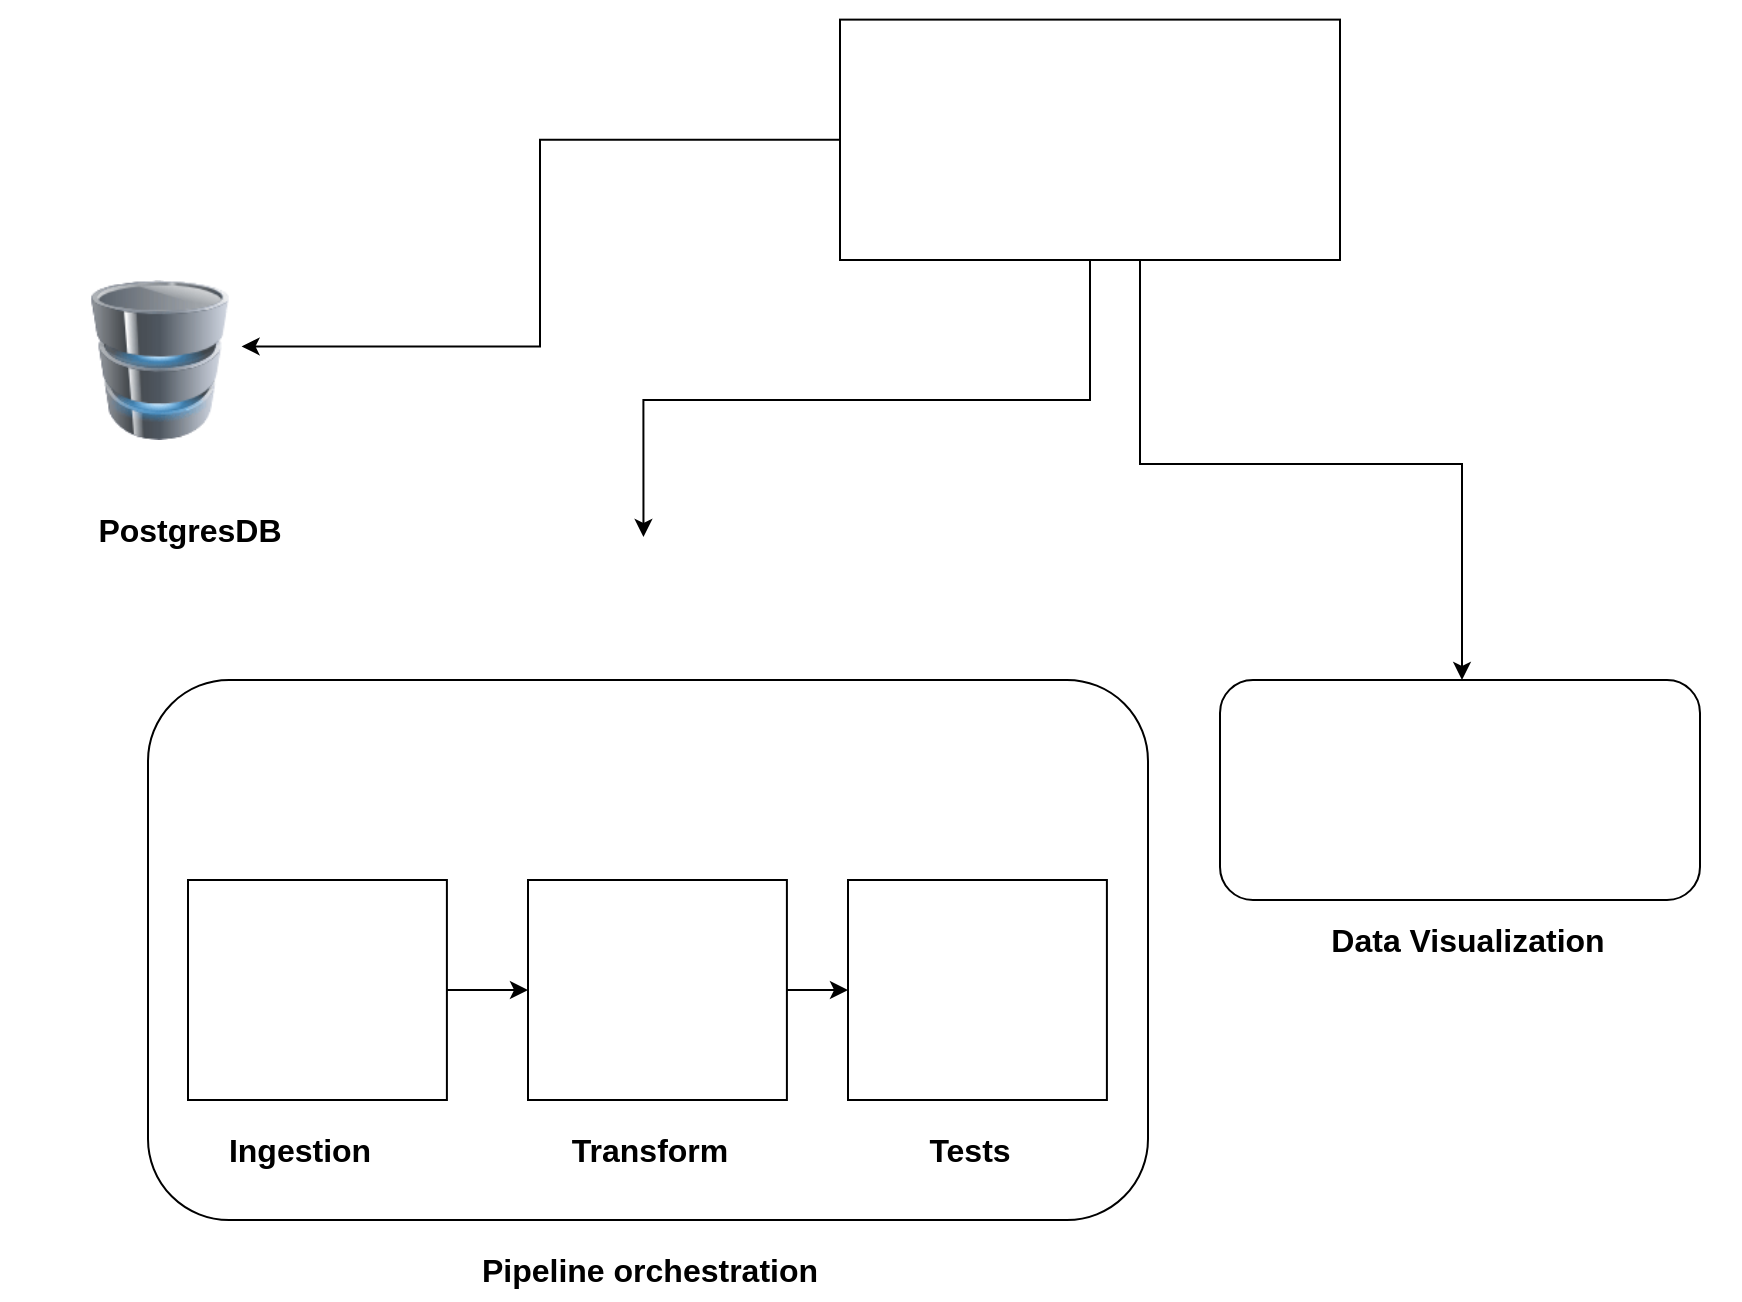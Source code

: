 <mxfile version="20.8.13" type="device"><diagram name="Page-1" id="nF6JcE9SzxdwFbX3i1g3"><mxGraphModel dx="1719" dy="1747" grid="1" gridSize="10" guides="1" tooltips="1" connect="1" arrows="1" fold="1" page="1" pageScale="1" pageWidth="827" pageHeight="1169" math="0" shadow="0"><root><mxCell id="0"/><mxCell id="1" parent="0"/><mxCell id="XNpNWjzskPGAYd-sHI_H-43" value="" style="rounded=0;whiteSpace=wrap;html=1;labelBorderColor=#000000;fontSize=16;fillColor=default;strokeColor=none;" vertex="1" parent="1"><mxGeometry x="-130" y="-150" width="840" height="650" as="geometry"/></mxCell><mxCell id="XNpNWjzskPGAYd-sHI_H-2" value="" style="shape=image;verticalLabelPosition=bottom;labelBackgroundColor=default;verticalAlign=top;aspect=fixed;imageAspect=0;image=https://upload.wikimedia.org/wikipedia/commons/d/de/AirflowLogo.png;" vertex="1" parent="1"><mxGeometry x="70" y="120" width="155.23" height="60" as="geometry"/></mxCell><mxCell id="XNpNWjzskPGAYd-sHI_H-27" value="" style="edgeStyle=orthogonalEdgeStyle;rounded=0;orthogonalLoop=1;jettySize=auto;html=1;fontSize=16;" edge="1" parent="1" source="XNpNWjzskPGAYd-sHI_H-6" target="XNpNWjzskPGAYd-sHI_H-25"><mxGeometry relative="1" as="geometry"><mxPoint x="385" y="90.095" as="targetPoint"/><Array as="points"><mxPoint x="410" y="82"/><mxPoint x="571" y="82"/></Array></mxGeometry></mxCell><mxCell id="XNpNWjzskPGAYd-sHI_H-29" value="" style="edgeStyle=orthogonalEdgeStyle;rounded=0;orthogonalLoop=1;jettySize=auto;html=1;fontSize=16;entryX=0.591;entryY=-0.025;entryDx=0;entryDy=0;entryPerimeter=0;exitX=0.5;exitY=1;exitDx=0;exitDy=0;" edge="1" parent="1" source="XNpNWjzskPGAYd-sHI_H-6" target="XNpNWjzskPGAYd-sHI_H-2"><mxGeometry relative="1" as="geometry"><mxPoint x="385" y="90.095" as="targetPoint"/></mxGeometry></mxCell><mxCell id="XNpNWjzskPGAYd-sHI_H-36" value="" style="edgeStyle=orthogonalEdgeStyle;rounded=0;orthogonalLoop=1;jettySize=auto;html=1;fontSize=16;entryX=1.01;entryY=0.415;entryDx=0;entryDy=0;entryPerimeter=0;" edge="1" parent="1" source="XNpNWjzskPGAYd-sHI_H-6" target="XNpNWjzskPGAYd-sHI_H-37"><mxGeometry relative="1" as="geometry"><mxPoint x="385" y="90.095" as="targetPoint"/></mxGeometry></mxCell><mxCell id="XNpNWjzskPGAYd-sHI_H-6" value="" style="shape=image;verticalLabelPosition=bottom;labelBackgroundColor=default;verticalAlign=top;aspect=fixed;imageAspect=0;image=https://tcude.net/content/images/2022/01/MainImage-2.jpeg;labelBorderColor=#000000;imageBorder=default;" vertex="1" parent="1"><mxGeometry x="260" y="-140.19" width="250" height="120.19" as="geometry"/></mxCell><mxCell id="XNpNWjzskPGAYd-sHI_H-40" value="" style="group" vertex="1" connectable="0" parent="1"><mxGeometry x="-86" y="190" width="500" height="310" as="geometry"/></mxCell><mxCell id="XNpNWjzskPGAYd-sHI_H-31" value="" style="group" vertex="1" connectable="0" parent="XNpNWjzskPGAYd-sHI_H-40"><mxGeometry width="500" height="270" as="geometry"/></mxCell><mxCell id="XNpNWjzskPGAYd-sHI_H-30" value="" style="group" vertex="1" connectable="0" parent="XNpNWjzskPGAYd-sHI_H-31"><mxGeometry width="500" height="270" as="geometry"/></mxCell><mxCell id="XNpNWjzskPGAYd-sHI_H-5" value="" style="rounded=1;whiteSpace=wrap;html=1;fillColor=none;" vertex="1" parent="XNpNWjzskPGAYd-sHI_H-30"><mxGeometry width="500" height="270" as="geometry"/></mxCell><mxCell id="XNpNWjzskPGAYd-sHI_H-8" value="" style="group" vertex="1" connectable="0" parent="XNpNWjzskPGAYd-sHI_H-30"><mxGeometry x="190" y="30" width="129.45" height="180" as="geometry"/></mxCell><mxCell id="XNpNWjzskPGAYd-sHI_H-3" value="" style="shape=image;verticalLabelPosition=bottom;labelBackgroundColor=default;verticalAlign=top;aspect=fixed;imageAspect=0;image=https://www.docker.com/wp-content/uploads/2022/03/vertical-logo-monochromatic.png;" vertex="1" parent="XNpNWjzskPGAYd-sHI_H-8"><mxGeometry x="29.72" width="70" height="59.9" as="geometry"/></mxCell><mxCell id="XNpNWjzskPGAYd-sHI_H-4" value="" style="shape=image;verticalLabelPosition=bottom;labelBackgroundColor=default;verticalAlign=top;aspect=fixed;imageAspect=0;image=https://seeklogo.com/images/D/dbt-logo-E4B0ED72A2-seeklogo.com.png;" vertex="1" parent="XNpNWjzskPGAYd-sHI_H-8"><mxGeometry x="9.45" y="100" width="104.34" height="40" as="geometry"/></mxCell><mxCell id="XNpNWjzskPGAYd-sHI_H-7" value="" style="rounded=0;whiteSpace=wrap;html=1;fillColor=none;" vertex="1" parent="XNpNWjzskPGAYd-sHI_H-8"><mxGeometry y="70" width="129.45" height="110" as="geometry"/></mxCell><mxCell id="XNpNWjzskPGAYd-sHI_H-9" value="" style="group" vertex="1" connectable="0" parent="XNpNWjzskPGAYd-sHI_H-30"><mxGeometry x="350" y="30" width="129.45" height="180" as="geometry"/></mxCell><mxCell id="XNpNWjzskPGAYd-sHI_H-10" value="" style="shape=image;verticalLabelPosition=bottom;labelBackgroundColor=default;verticalAlign=top;aspect=fixed;imageAspect=0;image=https://www.docker.com/wp-content/uploads/2022/03/vertical-logo-monochromatic.png;" vertex="1" parent="XNpNWjzskPGAYd-sHI_H-9"><mxGeometry x="29.72" width="70" height="59.9" as="geometry"/></mxCell><mxCell id="XNpNWjzskPGAYd-sHI_H-11" value="" style="shape=image;verticalLabelPosition=bottom;labelBackgroundColor=default;verticalAlign=top;aspect=fixed;imageAspect=0;image=https://seeklogo.com/images/D/dbt-logo-E4B0ED72A2-seeklogo.com.png;" vertex="1" parent="XNpNWjzskPGAYd-sHI_H-9"><mxGeometry x="9.45" y="100" width="104.34" height="40" as="geometry"/></mxCell><mxCell id="XNpNWjzskPGAYd-sHI_H-12" value="" style="rounded=0;whiteSpace=wrap;html=1;fillColor=none;" vertex="1" parent="XNpNWjzskPGAYd-sHI_H-9"><mxGeometry y="70" width="129.45" height="110" as="geometry"/></mxCell><mxCell id="XNpNWjzskPGAYd-sHI_H-19" value="" style="group" vertex="1" connectable="0" parent="XNpNWjzskPGAYd-sHI_H-30"><mxGeometry x="20" y="30" width="129.45" height="180" as="geometry"/></mxCell><mxCell id="XNpNWjzskPGAYd-sHI_H-14" value="" style="shape=image;verticalLabelPosition=bottom;labelBackgroundColor=default;verticalAlign=top;aspect=fixed;imageAspect=0;image=https://www.docker.com/wp-content/uploads/2022/03/vertical-logo-monochromatic.png;" vertex="1" parent="XNpNWjzskPGAYd-sHI_H-19"><mxGeometry x="29.72" width="70" height="59.9" as="geometry"/></mxCell><mxCell id="XNpNWjzskPGAYd-sHI_H-16" value="" style="rounded=0;whiteSpace=wrap;html=1;fillColor=none;" vertex="1" parent="XNpNWjzskPGAYd-sHI_H-19"><mxGeometry y="70" width="129.45" height="110" as="geometry"/></mxCell><mxCell id="XNpNWjzskPGAYd-sHI_H-18" value="" style="shape=image;verticalLabelPosition=bottom;labelBackgroundColor=default;verticalAlign=top;aspect=fixed;imageAspect=0;image=https://upload.wikimedia.org/wikipedia/commons/thumb/c/c3/Python-logo-notext.svg/1869px-Python-logo-notext.svg.png;" vertex="1" parent="XNpNWjzskPGAYd-sHI_H-19"><mxGeometry x="30.01" y="86.99" width="71.26" height="78.01" as="geometry"/></mxCell><mxCell id="XNpNWjzskPGAYd-sHI_H-21" value="" style="edgeStyle=orthogonalEdgeStyle;rounded=0;orthogonalLoop=1;jettySize=auto;html=1;" edge="1" parent="XNpNWjzskPGAYd-sHI_H-30" source="XNpNWjzskPGAYd-sHI_H-7" target="XNpNWjzskPGAYd-sHI_H-12"><mxGeometry relative="1" as="geometry"/></mxCell><mxCell id="XNpNWjzskPGAYd-sHI_H-20" value="" style="edgeStyle=orthogonalEdgeStyle;rounded=0;orthogonalLoop=1;jettySize=auto;html=1;" edge="1" parent="XNpNWjzskPGAYd-sHI_H-30" source="XNpNWjzskPGAYd-sHI_H-16" target="XNpNWjzskPGAYd-sHI_H-7"><mxGeometry relative="1" as="geometry"/></mxCell><mxCell id="XNpNWjzskPGAYd-sHI_H-22" value="Ingestion" style="text;html=1;strokeColor=none;fillColor=none;align=center;verticalAlign=middle;whiteSpace=wrap;rounded=0;fontStyle=1;fontSize=16;" vertex="1" parent="XNpNWjzskPGAYd-sHI_H-31"><mxGeometry x="46" y="220" width="60" height="30" as="geometry"/></mxCell><mxCell id="XNpNWjzskPGAYd-sHI_H-23" value="Transform" style="text;html=1;strokeColor=none;fillColor=none;align=center;verticalAlign=middle;whiteSpace=wrap;rounded=0;fontStyle=1;fontSize=16;" vertex="1" parent="XNpNWjzskPGAYd-sHI_H-31"><mxGeometry x="220.73" y="220" width="60" height="30" as="geometry"/></mxCell><mxCell id="XNpNWjzskPGAYd-sHI_H-24" value="Tests" style="text;html=1;strokeColor=none;fillColor=none;align=center;verticalAlign=middle;whiteSpace=wrap;rounded=0;fontStyle=1;fontSize=16;" vertex="1" parent="XNpNWjzskPGAYd-sHI_H-31"><mxGeometry x="380.72" y="220" width="60" height="30" as="geometry"/></mxCell><mxCell id="XNpNWjzskPGAYd-sHI_H-32" value="Pipeline orchestration" style="text;html=1;strokeColor=none;fillColor=none;align=center;verticalAlign=middle;whiteSpace=wrap;rounded=0;fontStyle=1;fontSize=16;" vertex="1" parent="XNpNWjzskPGAYd-sHI_H-40"><mxGeometry x="156" y="280" width="190" height="30" as="geometry"/></mxCell><mxCell id="XNpNWjzskPGAYd-sHI_H-41" value="" style="group" vertex="1" connectable="0" parent="1"><mxGeometry x="-160.0" y="-10" width="190" height="140" as="geometry"/></mxCell><mxCell id="XNpNWjzskPGAYd-sHI_H-37" value="" style="image;html=1;image=img/lib/clip_art/computers/Database_128x128.png;labelBorderColor=#000000;fontSize=16;fillColor=none;" vertex="1" parent="XNpNWjzskPGAYd-sHI_H-41"><mxGeometry x="40.0" width="80" height="80" as="geometry"/></mxCell><mxCell id="XNpNWjzskPGAYd-sHI_H-34" value="" style="shape=image;verticalLabelPosition=bottom;labelBackgroundColor=default;verticalAlign=top;aspect=fixed;imageAspect=0;image=https://upload.wikimedia.org/wikipedia/commons/thumb/2/29/Postgresql_elephant.svg/1200px-Postgresql_elephant.svg.png;" vertex="1" parent="XNpNWjzskPGAYd-sHI_H-41"><mxGeometry x="80.0" y="50" width="58.15" height="60" as="geometry"/></mxCell><mxCell id="XNpNWjzskPGAYd-sHI_H-38" value="PostgresDB" style="text;html=1;strokeColor=none;fillColor=none;align=center;verticalAlign=middle;whiteSpace=wrap;rounded=0;fontStyle=1;fontSize=16;" vertex="1" parent="XNpNWjzskPGAYd-sHI_H-41"><mxGeometry y="110" width="190" height="30" as="geometry"/></mxCell><mxCell id="XNpNWjzskPGAYd-sHI_H-42" value="" style="group" vertex="1" connectable="0" parent="1"><mxGeometry x="450" y="190" width="240" height="145" as="geometry"/></mxCell><mxCell id="XNpNWjzskPGAYd-sHI_H-39" value="" style="group" vertex="1" connectable="0" parent="XNpNWjzskPGAYd-sHI_H-42"><mxGeometry width="240" height="145" as="geometry"/></mxCell><mxCell id="XNpNWjzskPGAYd-sHI_H-25" value="" style="rounded=1;whiteSpace=wrap;html=1;fillColor=none;" vertex="1" parent="XNpNWjzskPGAYd-sHI_H-39"><mxGeometry width="240" height="110" as="geometry"/></mxCell><mxCell id="XNpNWjzskPGAYd-sHI_H-33" value="Data Visualization" style="text;html=1;strokeColor=none;fillColor=none;align=center;verticalAlign=middle;whiteSpace=wrap;rounded=0;fontStyle=1;fontSize=16;" vertex="1" parent="XNpNWjzskPGAYd-sHI_H-39"><mxGeometry x="29.45" y="115" width="190" height="30" as="geometry"/></mxCell><mxCell id="XNpNWjzskPGAYd-sHI_H-1" value="" style="shape=image;verticalLabelPosition=bottom;labelBackgroundColor=default;verticalAlign=top;aspect=fixed;imageAspect=0;image=https://upload.wikimedia.org/wikipedia/commons/thumb/0/0e/Superset_logo.svg/2560px-Superset_logo.svg.png;" vertex="1" parent="XNpNWjzskPGAYd-sHI_H-42"><mxGeometry y="20" width="231.11" height="60" as="geometry"/></mxCell></root></mxGraphModel></diagram></mxfile>